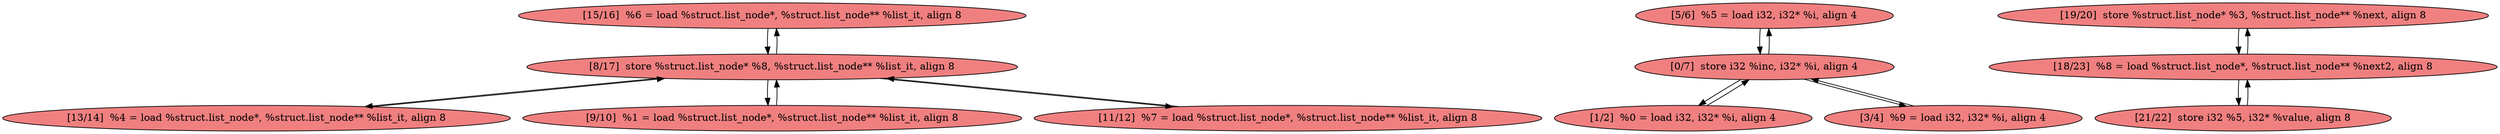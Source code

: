 
digraph G {


node157 [fillcolor=lightcoral,label="[15/16]  %6 = load %struct.list_node*, %struct.list_node** %list_it, align 8",shape=ellipse,style=filled ]
node156 [fillcolor=lightcoral,label="[5/6]  %5 = load i32, i32* %i, align 4",shape=ellipse,style=filled ]
node153 [fillcolor=lightcoral,label="[19/20]  store %struct.list_node* %3, %struct.list_node** %next, align 8",shape=ellipse,style=filled ]
node154 [fillcolor=lightcoral,label="[13/14]  %4 = load %struct.list_node*, %struct.list_node** %list_it, align 8",shape=ellipse,style=filled ]
node152 [fillcolor=lightcoral,label="[1/2]  %0 = load i32, i32* %i, align 4",shape=ellipse,style=filled ]
node147 [fillcolor=lightcoral,label="[3/4]  %9 = load i32, i32* %i, align 4",shape=ellipse,style=filled ]
node146 [fillcolor=lightcoral,label="[0/7]  store i32 %inc, i32* %i, align 4",shape=ellipse,style=filled ]
node151 [fillcolor=lightcoral,label="[9/10]  %1 = load %struct.list_node*, %struct.list_node** %list_it, align 8",shape=ellipse,style=filled ]
node155 [fillcolor=lightcoral,label="[21/22]  store i32 %5, i32* %value, align 8",shape=ellipse,style=filled ]
node148 [fillcolor=lightcoral,label="[8/17]  store %struct.list_node* %8, %struct.list_node** %list_it, align 8",shape=ellipse,style=filled ]
node149 [fillcolor=lightcoral,label="[18/23]  %8 = load %struct.list_node*, %struct.list_node** %next2, align 8",shape=ellipse,style=filled ]
node150 [fillcolor=lightcoral,label="[11/12]  %7 = load %struct.list_node*, %struct.list_node** %list_it, align 8",shape=ellipse,style=filled ]

node147->node146 [ ]
node148->node154 [ ]
node150->node148 [ ]
node152->node146 [ ]
node153->node149 [ ]
node155->node149 [ ]
node148->node150 [ ]
node146->node147 [ ]
node148->node151 [ ]
node151->node148 [ ]
node149->node155 [ ]
node157->node148 [ ]
node148->node157 [ ]
node149->node153 [ ]
node154->node148 [ ]
node146->node156 [ ]
node156->node146 [ ]
node146->node152 [ ]


}
